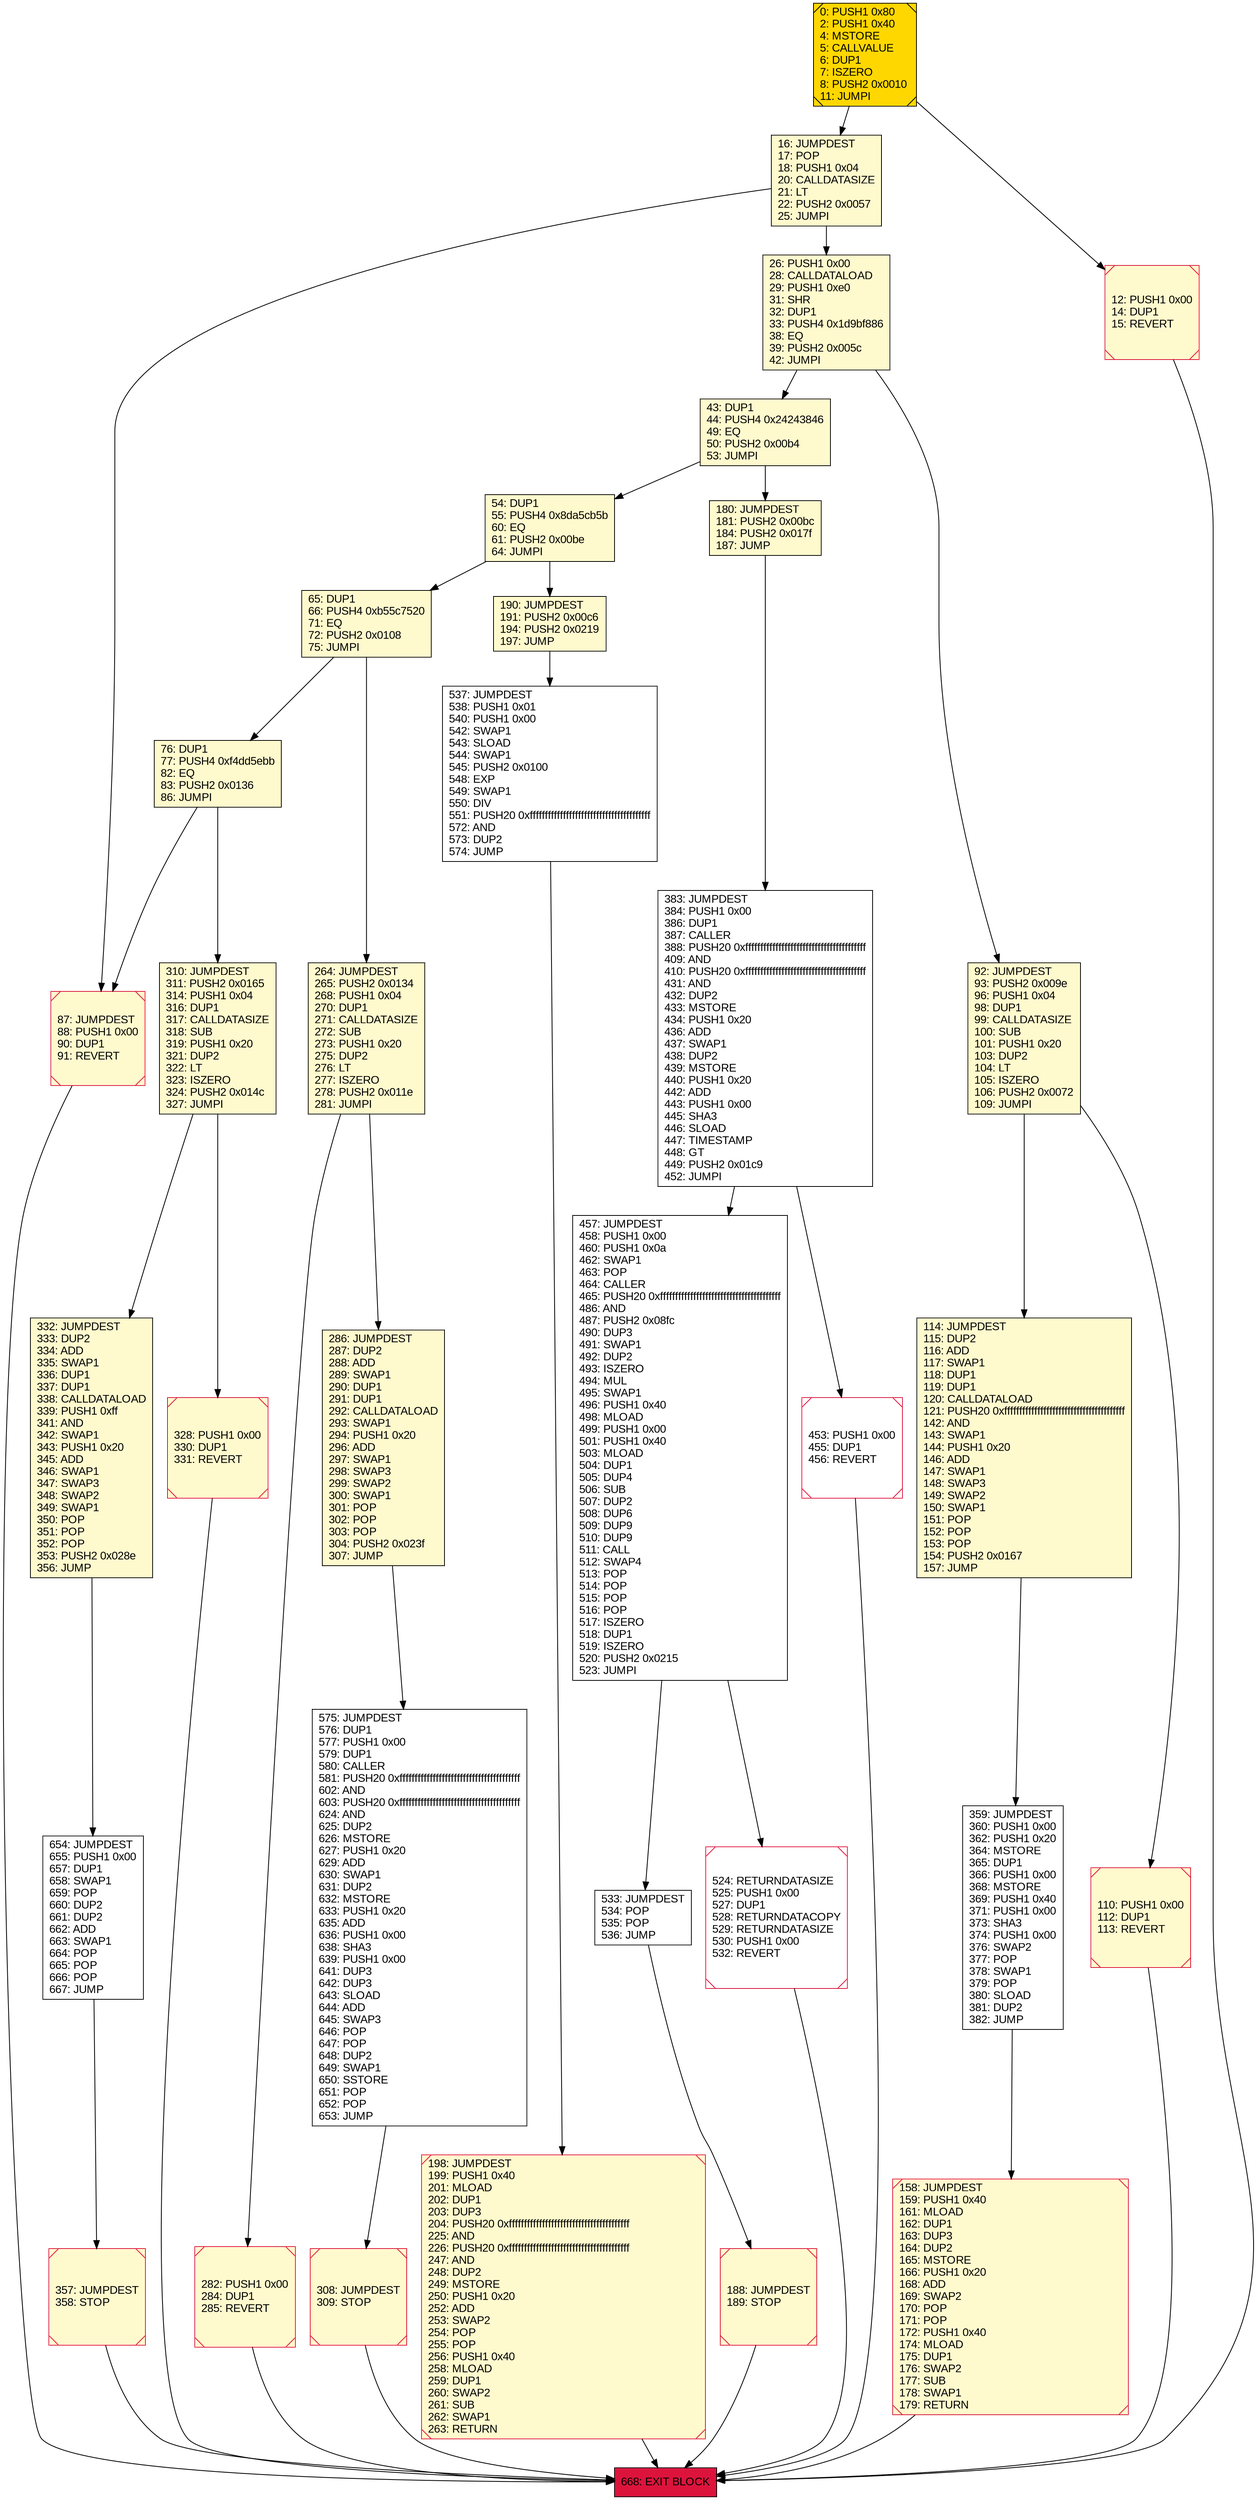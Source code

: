digraph G {
bgcolor=transparent rankdir=UD;
node [shape=box style=filled color=black fillcolor=white fontname=arial fontcolor=black];
76 [label="76: DUP1\l77: PUSH4 0xf4dd5ebb\l82: EQ\l83: PUSH2 0x0136\l86: JUMPI\l" fillcolor=lemonchiffon ];
537 [label="537: JUMPDEST\l538: PUSH1 0x01\l540: PUSH1 0x00\l542: SWAP1\l543: SLOAD\l544: SWAP1\l545: PUSH2 0x0100\l548: EXP\l549: SWAP1\l550: DIV\l551: PUSH20 0xffffffffffffffffffffffffffffffffffffffff\l572: AND\l573: DUP2\l574: JUMP\l" ];
54 [label="54: DUP1\l55: PUSH4 0x8da5cb5b\l60: EQ\l61: PUSH2 0x00be\l64: JUMPI\l" fillcolor=lemonchiffon ];
110 [label="110: PUSH1 0x00\l112: DUP1\l113: REVERT\l" fillcolor=lemonchiffon shape=Msquare color=crimson ];
332 [label="332: JUMPDEST\l333: DUP2\l334: ADD\l335: SWAP1\l336: DUP1\l337: DUP1\l338: CALLDATALOAD\l339: PUSH1 0xff\l341: AND\l342: SWAP1\l343: PUSH1 0x20\l345: ADD\l346: SWAP1\l347: SWAP3\l348: SWAP2\l349: SWAP1\l350: POP\l351: POP\l352: POP\l353: PUSH2 0x028e\l356: JUMP\l" fillcolor=lemonchiffon ];
87 [label="87: JUMPDEST\l88: PUSH1 0x00\l90: DUP1\l91: REVERT\l" fillcolor=lemonchiffon shape=Msquare color=crimson ];
92 [label="92: JUMPDEST\l93: PUSH2 0x009e\l96: PUSH1 0x04\l98: DUP1\l99: CALLDATASIZE\l100: SUB\l101: PUSH1 0x20\l103: DUP2\l104: LT\l105: ISZERO\l106: PUSH2 0x0072\l109: JUMPI\l" fillcolor=lemonchiffon ];
264 [label="264: JUMPDEST\l265: PUSH2 0x0134\l268: PUSH1 0x04\l270: DUP1\l271: CALLDATASIZE\l272: SUB\l273: PUSH1 0x20\l275: DUP2\l276: LT\l277: ISZERO\l278: PUSH2 0x011e\l281: JUMPI\l" fillcolor=lemonchiffon ];
198 [label="198: JUMPDEST\l199: PUSH1 0x40\l201: MLOAD\l202: DUP1\l203: DUP3\l204: PUSH20 0xffffffffffffffffffffffffffffffffffffffff\l225: AND\l226: PUSH20 0xffffffffffffffffffffffffffffffffffffffff\l247: AND\l248: DUP2\l249: MSTORE\l250: PUSH1 0x20\l252: ADD\l253: SWAP2\l254: POP\l255: POP\l256: PUSH1 0x40\l258: MLOAD\l259: DUP1\l260: SWAP2\l261: SUB\l262: SWAP1\l263: RETURN\l" fillcolor=lemonchiffon shape=Msquare color=crimson ];
524 [label="524: RETURNDATASIZE\l525: PUSH1 0x00\l527: DUP1\l528: RETURNDATACOPY\l529: RETURNDATASIZE\l530: PUSH1 0x00\l532: REVERT\l" shape=Msquare color=crimson ];
180 [label="180: JUMPDEST\l181: PUSH2 0x00bc\l184: PUSH2 0x017f\l187: JUMP\l" fillcolor=lemonchiffon ];
0 [label="0: PUSH1 0x80\l2: PUSH1 0x40\l4: MSTORE\l5: CALLVALUE\l6: DUP1\l7: ISZERO\l8: PUSH2 0x0010\l11: JUMPI\l" fillcolor=lemonchiffon shape=Msquare fillcolor=gold ];
190 [label="190: JUMPDEST\l191: PUSH2 0x00c6\l194: PUSH2 0x0219\l197: JUMP\l" fillcolor=lemonchiffon ];
575 [label="575: JUMPDEST\l576: DUP1\l577: PUSH1 0x00\l579: DUP1\l580: CALLER\l581: PUSH20 0xffffffffffffffffffffffffffffffffffffffff\l602: AND\l603: PUSH20 0xffffffffffffffffffffffffffffffffffffffff\l624: AND\l625: DUP2\l626: MSTORE\l627: PUSH1 0x20\l629: ADD\l630: SWAP1\l631: DUP2\l632: MSTORE\l633: PUSH1 0x20\l635: ADD\l636: PUSH1 0x00\l638: SHA3\l639: PUSH1 0x00\l641: DUP3\l642: DUP3\l643: SLOAD\l644: ADD\l645: SWAP3\l646: POP\l647: POP\l648: DUP2\l649: SWAP1\l650: SSTORE\l651: POP\l652: POP\l653: JUMP\l" ];
310 [label="310: JUMPDEST\l311: PUSH2 0x0165\l314: PUSH1 0x04\l316: DUP1\l317: CALLDATASIZE\l318: SUB\l319: PUSH1 0x20\l321: DUP2\l322: LT\l323: ISZERO\l324: PUSH2 0x014c\l327: JUMPI\l" fillcolor=lemonchiffon ];
668 [label="668: EXIT BLOCK\l" fillcolor=crimson ];
65 [label="65: DUP1\l66: PUSH4 0xb55c7520\l71: EQ\l72: PUSH2 0x0108\l75: JUMPI\l" fillcolor=lemonchiffon ];
654 [label="654: JUMPDEST\l655: PUSH1 0x00\l657: DUP1\l658: SWAP1\l659: POP\l660: DUP2\l661: DUP2\l662: ADD\l663: SWAP1\l664: POP\l665: POP\l666: POP\l667: JUMP\l" ];
457 [label="457: JUMPDEST\l458: PUSH1 0x00\l460: PUSH1 0x0a\l462: SWAP1\l463: POP\l464: CALLER\l465: PUSH20 0xffffffffffffffffffffffffffffffffffffffff\l486: AND\l487: PUSH2 0x08fc\l490: DUP3\l491: SWAP1\l492: DUP2\l493: ISZERO\l494: MUL\l495: SWAP1\l496: PUSH1 0x40\l498: MLOAD\l499: PUSH1 0x00\l501: PUSH1 0x40\l503: MLOAD\l504: DUP1\l505: DUP4\l506: SUB\l507: DUP2\l508: DUP6\l509: DUP9\l510: DUP9\l511: CALL\l512: SWAP4\l513: POP\l514: POP\l515: POP\l516: POP\l517: ISZERO\l518: DUP1\l519: ISZERO\l520: PUSH2 0x0215\l523: JUMPI\l" ];
533 [label="533: JUMPDEST\l534: POP\l535: POP\l536: JUMP\l" ];
308 [label="308: JUMPDEST\l309: STOP\l" fillcolor=lemonchiffon shape=Msquare color=crimson ];
43 [label="43: DUP1\l44: PUSH4 0x24243846\l49: EQ\l50: PUSH2 0x00b4\l53: JUMPI\l" fillcolor=lemonchiffon ];
453 [label="453: PUSH1 0x00\l455: DUP1\l456: REVERT\l" shape=Msquare color=crimson ];
16 [label="16: JUMPDEST\l17: POP\l18: PUSH1 0x04\l20: CALLDATASIZE\l21: LT\l22: PUSH2 0x0057\l25: JUMPI\l" fillcolor=lemonchiffon ];
188 [label="188: JUMPDEST\l189: STOP\l" fillcolor=lemonchiffon shape=Msquare color=crimson ];
328 [label="328: PUSH1 0x00\l330: DUP1\l331: REVERT\l" fillcolor=lemonchiffon shape=Msquare color=crimson ];
12 [label="12: PUSH1 0x00\l14: DUP1\l15: REVERT\l" fillcolor=lemonchiffon shape=Msquare color=crimson ];
158 [label="158: JUMPDEST\l159: PUSH1 0x40\l161: MLOAD\l162: DUP1\l163: DUP3\l164: DUP2\l165: MSTORE\l166: PUSH1 0x20\l168: ADD\l169: SWAP2\l170: POP\l171: POP\l172: PUSH1 0x40\l174: MLOAD\l175: DUP1\l176: SWAP2\l177: SUB\l178: SWAP1\l179: RETURN\l" fillcolor=lemonchiffon shape=Msquare color=crimson ];
383 [label="383: JUMPDEST\l384: PUSH1 0x00\l386: DUP1\l387: CALLER\l388: PUSH20 0xffffffffffffffffffffffffffffffffffffffff\l409: AND\l410: PUSH20 0xffffffffffffffffffffffffffffffffffffffff\l431: AND\l432: DUP2\l433: MSTORE\l434: PUSH1 0x20\l436: ADD\l437: SWAP1\l438: DUP2\l439: MSTORE\l440: PUSH1 0x20\l442: ADD\l443: PUSH1 0x00\l445: SHA3\l446: SLOAD\l447: TIMESTAMP\l448: GT\l449: PUSH2 0x01c9\l452: JUMPI\l" ];
357 [label="357: JUMPDEST\l358: STOP\l" fillcolor=lemonchiffon shape=Msquare color=crimson ];
26 [label="26: PUSH1 0x00\l28: CALLDATALOAD\l29: PUSH1 0xe0\l31: SHR\l32: DUP1\l33: PUSH4 0x1d9bf886\l38: EQ\l39: PUSH2 0x005c\l42: JUMPI\l" fillcolor=lemonchiffon ];
114 [label="114: JUMPDEST\l115: DUP2\l116: ADD\l117: SWAP1\l118: DUP1\l119: DUP1\l120: CALLDATALOAD\l121: PUSH20 0xffffffffffffffffffffffffffffffffffffffff\l142: AND\l143: SWAP1\l144: PUSH1 0x20\l146: ADD\l147: SWAP1\l148: SWAP3\l149: SWAP2\l150: SWAP1\l151: POP\l152: POP\l153: POP\l154: PUSH2 0x0167\l157: JUMP\l" fillcolor=lemonchiffon ];
282 [label="282: PUSH1 0x00\l284: DUP1\l285: REVERT\l" fillcolor=lemonchiffon shape=Msquare color=crimson ];
359 [label="359: JUMPDEST\l360: PUSH1 0x00\l362: PUSH1 0x20\l364: MSTORE\l365: DUP1\l366: PUSH1 0x00\l368: MSTORE\l369: PUSH1 0x40\l371: PUSH1 0x00\l373: SHA3\l374: PUSH1 0x00\l376: SWAP2\l377: POP\l378: SWAP1\l379: POP\l380: SLOAD\l381: DUP2\l382: JUMP\l" ];
286 [label="286: JUMPDEST\l287: DUP2\l288: ADD\l289: SWAP1\l290: DUP1\l291: DUP1\l292: CALLDATALOAD\l293: SWAP1\l294: PUSH1 0x20\l296: ADD\l297: SWAP1\l298: SWAP3\l299: SWAP2\l300: SWAP1\l301: POP\l302: POP\l303: POP\l304: PUSH2 0x023f\l307: JUMP\l" fillcolor=lemonchiffon ];
457 -> 533;
65 -> 264;
114 -> 359;
198 -> 668;
310 -> 332;
457 -> 524;
383 -> 453;
524 -> 668;
332 -> 654;
87 -> 668;
26 -> 43;
537 -> 198;
76 -> 87;
359 -> 158;
54 -> 65;
110 -> 668;
54 -> 190;
76 -> 310;
16 -> 26;
92 -> 110;
190 -> 537;
65 -> 76;
92 -> 114;
286 -> 575;
26 -> 92;
282 -> 668;
264 -> 286;
43 -> 54;
357 -> 668;
654 -> 357;
264 -> 282;
0 -> 16;
12 -> 668;
158 -> 668;
310 -> 328;
383 -> 457;
0 -> 12;
188 -> 668;
328 -> 668;
533 -> 188;
180 -> 383;
453 -> 668;
16 -> 87;
575 -> 308;
43 -> 180;
308 -> 668;
}
